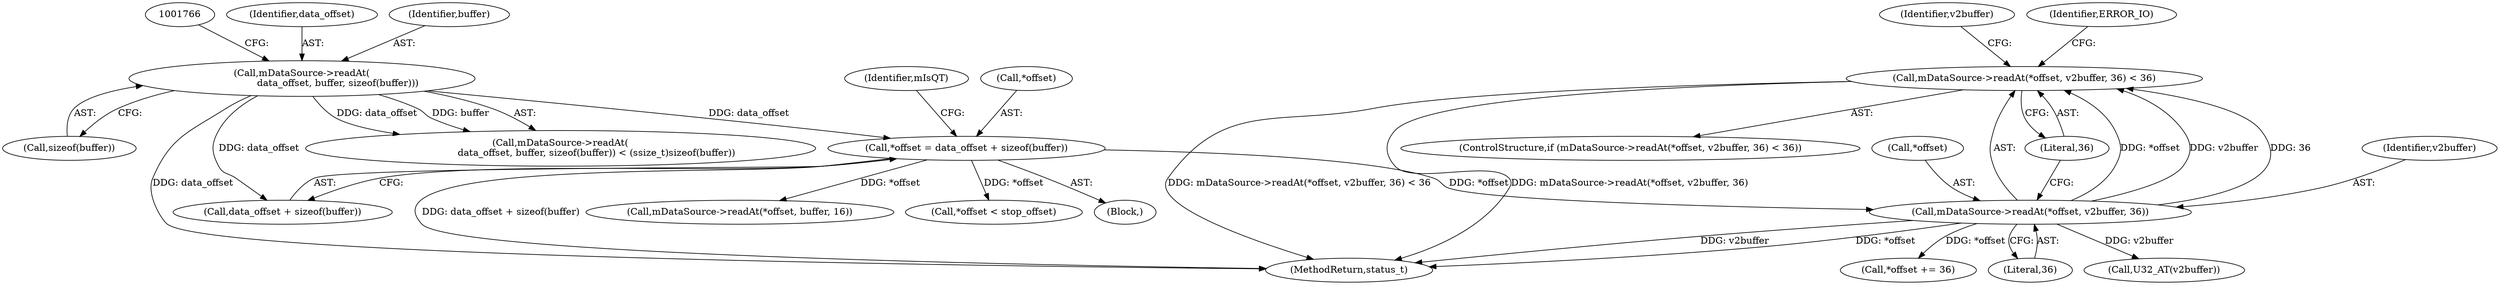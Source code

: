 digraph "0_Android_8a3a2f6ea7defe1a81bb32b3c9f3537f84749b9d@API" {
"1001890" [label="(Call,mDataSource->readAt(*offset, v2buffer, 36) < 36)"];
"1001891" [label="(Call,mDataSource->readAt(*offset, v2buffer, 36))"];
"1001827" [label="(Call,*offset = data_offset + sizeof(buffer))"];
"1001760" [label="(Call,mDataSource->readAt(\n                        data_offset, buffer, sizeof(buffer)))"];
"1001947" [label="(Call,*offset += 36)"];
"1001896" [label="(Literal,36)"];
"1001894" [label="(Identifier,v2buffer)"];
"1001895" [label="(Literal,36)"];
"1001836" [label="(Identifier,mIsQT)"];
"1001891" [label="(Call,mDataSource->readAt(*offset, v2buffer, 36))"];
"1001828" [label="(Call,*offset)"];
"1001761" [label="(Identifier,data_offset)"];
"1001852" [label="(Call,mDataSource->readAt(*offset, buffer, 16))"];
"1001983" [label="(Call,*offset < stop_offset)"];
"1001900" [label="(Call,U32_AT(v2buffer))"];
"1001899" [label="(Identifier,ERROR_IO)"];
"1001760" [label="(Call,mDataSource->readAt(\n                        data_offset, buffer, sizeof(buffer)))"];
"1001892" [label="(Call,*offset)"];
"1001762" [label="(Identifier,buffer)"];
"1001889" [label="(ControlStructure,if (mDataSource->readAt(*offset, v2buffer, 36) < 36))"];
"1001759" [label="(Call,mDataSource->readAt(\n                        data_offset, buffer, sizeof(buffer)) < (ssize_t)sizeof(buffer))"];
"1001827" [label="(Call,*offset = data_offset + sizeof(buffer))"];
"1001890" [label="(Call,mDataSource->readAt(*offset, v2buffer, 36) < 36)"];
"1001763" [label="(Call,sizeof(buffer))"];
"1001714" [label="(Block,)"];
"1001830" [label="(Call,data_offset + sizeof(buffer))"];
"1001901" [label="(Identifier,v2buffer)"];
"1003903" [label="(MethodReturn,status_t)"];
"1001890" -> "1001889"  [label="AST: "];
"1001890" -> "1001896"  [label="CFG: "];
"1001891" -> "1001890"  [label="AST: "];
"1001896" -> "1001890"  [label="AST: "];
"1001899" -> "1001890"  [label="CFG: "];
"1001901" -> "1001890"  [label="CFG: "];
"1001890" -> "1003903"  [label="DDG: mDataSource->readAt(*offset, v2buffer, 36) < 36"];
"1001890" -> "1003903"  [label="DDG: mDataSource->readAt(*offset, v2buffer, 36)"];
"1001891" -> "1001890"  [label="DDG: *offset"];
"1001891" -> "1001890"  [label="DDG: v2buffer"];
"1001891" -> "1001890"  [label="DDG: 36"];
"1001891" -> "1001895"  [label="CFG: "];
"1001892" -> "1001891"  [label="AST: "];
"1001894" -> "1001891"  [label="AST: "];
"1001895" -> "1001891"  [label="AST: "];
"1001896" -> "1001891"  [label="CFG: "];
"1001891" -> "1003903"  [label="DDG: v2buffer"];
"1001891" -> "1003903"  [label="DDG: *offset"];
"1001827" -> "1001891"  [label="DDG: *offset"];
"1001891" -> "1001900"  [label="DDG: v2buffer"];
"1001891" -> "1001947"  [label="DDG: *offset"];
"1001827" -> "1001714"  [label="AST: "];
"1001827" -> "1001830"  [label="CFG: "];
"1001828" -> "1001827"  [label="AST: "];
"1001830" -> "1001827"  [label="AST: "];
"1001836" -> "1001827"  [label="CFG: "];
"1001827" -> "1003903"  [label="DDG: data_offset + sizeof(buffer)"];
"1001760" -> "1001827"  [label="DDG: data_offset"];
"1001827" -> "1001852"  [label="DDG: *offset"];
"1001827" -> "1001983"  [label="DDG: *offset"];
"1001760" -> "1001759"  [label="AST: "];
"1001760" -> "1001763"  [label="CFG: "];
"1001761" -> "1001760"  [label="AST: "];
"1001762" -> "1001760"  [label="AST: "];
"1001763" -> "1001760"  [label="AST: "];
"1001766" -> "1001760"  [label="CFG: "];
"1001760" -> "1003903"  [label="DDG: data_offset"];
"1001760" -> "1001759"  [label="DDG: data_offset"];
"1001760" -> "1001759"  [label="DDG: buffer"];
"1001760" -> "1001830"  [label="DDG: data_offset"];
}
